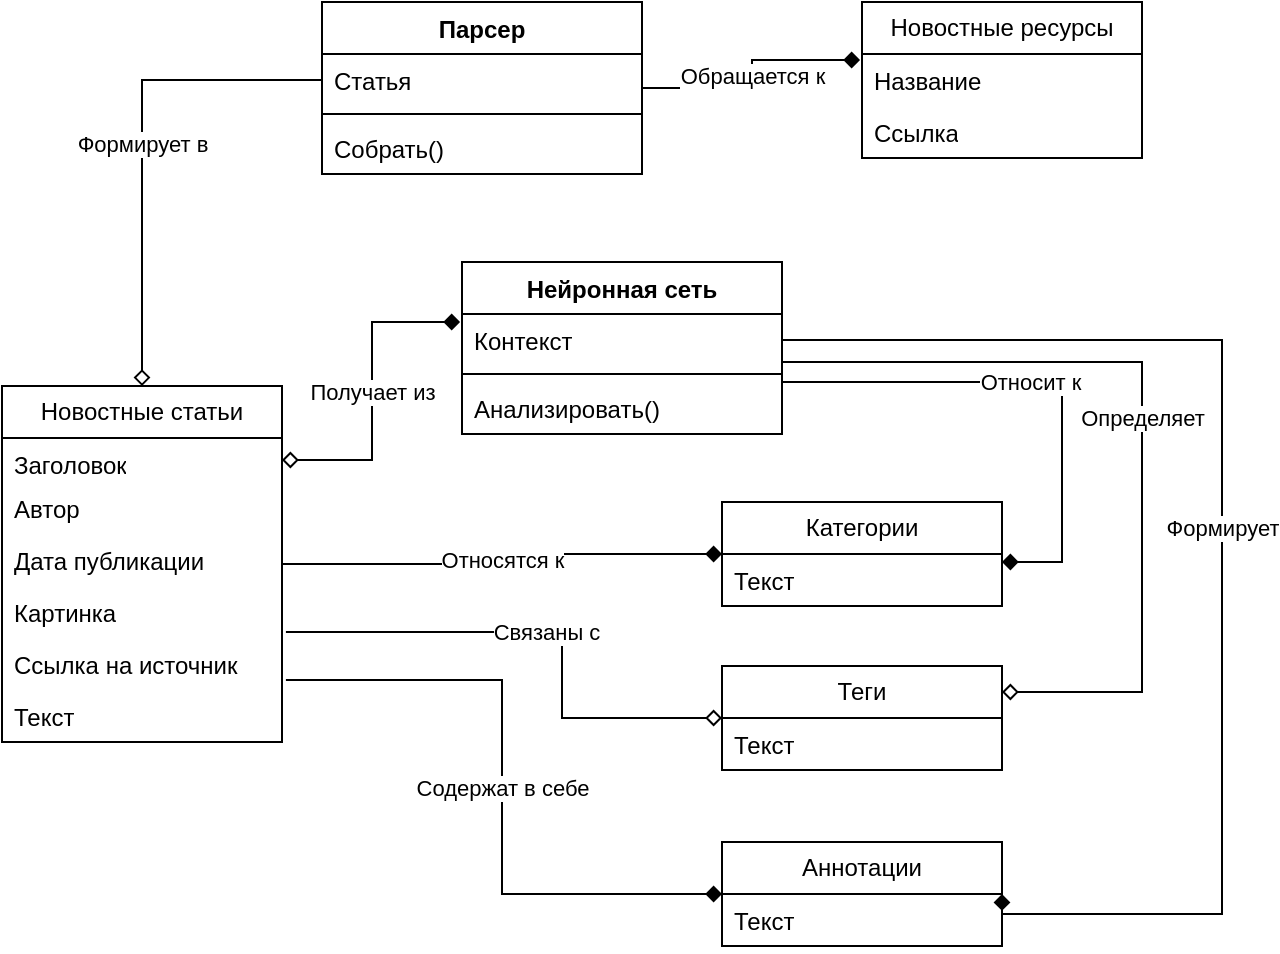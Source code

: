 <mxfile version="22.1.5" type="device">
  <diagram name="Page-1" id="7YFFsgCQQFRoEPlq_2eK">
    <mxGraphModel dx="661" dy="665" grid="1" gridSize="10" guides="1" tooltips="1" connect="1" arrows="1" fold="1" page="1" pageScale="1" pageWidth="850" pageHeight="1100" math="0" shadow="0">
      <root>
        <mxCell id="0" />
        <mxCell id="1" parent="0" />
        <mxCell id="WTnp99DrQJHhH8xW_Rlx-39" value="Относятся к" style="edgeStyle=orthogonalEdgeStyle;rounded=0;orthogonalLoop=1;jettySize=auto;html=1;entryX=0;entryY=0.5;entryDx=0;entryDy=0;endArrow=diamond;endFill=1;" edge="1" parent="1" source="S5cSpoFu1Uy1OTFDy-dR-5" target="S5cSpoFu1Uy1OTFDy-dR-11">
          <mxGeometry relative="1" as="geometry" />
        </mxCell>
        <mxCell id="WTnp99DrQJHhH8xW_Rlx-40" value="Связаны с" style="edgeStyle=orthogonalEdgeStyle;rounded=0;orthogonalLoop=1;jettySize=auto;html=1;entryX=0;entryY=0.5;entryDx=0;entryDy=0;exitX=1.014;exitY=0.885;exitDx=0;exitDy=0;exitPerimeter=0;endArrow=diamond;endFill=0;" edge="1" parent="1" source="S5cSpoFu1Uy1OTFDy-dR-10" target="WTnp99DrQJHhH8xW_Rlx-30">
          <mxGeometry relative="1" as="geometry">
            <Array as="points">
              <mxPoint x="310" y="375" />
              <mxPoint x="310" y="418" />
            </Array>
          </mxGeometry>
        </mxCell>
        <mxCell id="WTnp99DrQJHhH8xW_Rlx-41" value="Содержат в себе" style="edgeStyle=orthogonalEdgeStyle;rounded=0;orthogonalLoop=1;jettySize=auto;html=1;entryX=0;entryY=0.5;entryDx=0;entryDy=0;exitX=1.014;exitY=0.808;exitDx=0;exitDy=0;exitPerimeter=0;endArrow=diamond;endFill=1;" edge="1" parent="1" source="S5cSpoFu1Uy1OTFDy-dR-9" target="WTnp99DrQJHhH8xW_Rlx-7">
          <mxGeometry relative="1" as="geometry" />
        </mxCell>
        <mxCell id="S5cSpoFu1Uy1OTFDy-dR-5" value="Новостные статьи" style="swimlane;fontStyle=0;childLayout=stackLayout;horizontal=1;startSize=26;fillColor=none;horizontalStack=0;resizeParent=1;resizeParentMax=0;resizeLast=0;collapsible=1;marginBottom=0;whiteSpace=wrap;html=1;" parent="1" vertex="1">
          <mxGeometry x="30" y="252" width="140" height="178" as="geometry" />
        </mxCell>
        <mxCell id="S5cSpoFu1Uy1OTFDy-dR-6" value="&lt;div&gt;Заголовок&lt;/div&gt;" style="text;strokeColor=none;fillColor=none;align=left;verticalAlign=top;spacingLeft=4;spacingRight=4;overflow=hidden;rotatable=0;points=[[0,0.5],[1,0.5]];portConstraint=eastwest;whiteSpace=wrap;html=1;" parent="S5cSpoFu1Uy1OTFDy-dR-5" vertex="1">
          <mxGeometry y="26" width="140" height="22" as="geometry" />
        </mxCell>
        <mxCell id="S5cSpoFu1Uy1OTFDy-dR-7" value="Автор" style="text;strokeColor=none;fillColor=none;align=left;verticalAlign=top;spacingLeft=4;spacingRight=4;overflow=hidden;rotatable=0;points=[[0,0.5],[1,0.5]];portConstraint=eastwest;whiteSpace=wrap;html=1;" parent="S5cSpoFu1Uy1OTFDy-dR-5" vertex="1">
          <mxGeometry y="48" width="140" height="26" as="geometry" />
        </mxCell>
        <mxCell id="S5cSpoFu1Uy1OTFDy-dR-8" value="Дата публикации" style="text;strokeColor=none;fillColor=none;align=left;verticalAlign=top;spacingLeft=4;spacingRight=4;overflow=hidden;rotatable=0;points=[[0,0.5],[1,0.5]];portConstraint=eastwest;whiteSpace=wrap;html=1;" parent="S5cSpoFu1Uy1OTFDy-dR-5" vertex="1">
          <mxGeometry y="74" width="140" height="26" as="geometry" />
        </mxCell>
        <mxCell id="S5cSpoFu1Uy1OTFDy-dR-10" value="Картинка" style="text;strokeColor=none;fillColor=none;align=left;verticalAlign=top;spacingLeft=4;spacingRight=4;overflow=hidden;rotatable=0;points=[[0,0.5],[1,0.5]];portConstraint=eastwest;whiteSpace=wrap;html=1;" parent="S5cSpoFu1Uy1OTFDy-dR-5" vertex="1">
          <mxGeometry y="100" width="140" height="26" as="geometry" />
        </mxCell>
        <mxCell id="S5cSpoFu1Uy1OTFDy-dR-9" value="Ссылка на источник" style="text;strokeColor=none;fillColor=none;align=left;verticalAlign=top;spacingLeft=4;spacingRight=4;overflow=hidden;rotatable=0;points=[[0,0.5],[1,0.5]];portConstraint=eastwest;whiteSpace=wrap;html=1;" parent="S5cSpoFu1Uy1OTFDy-dR-5" vertex="1">
          <mxGeometry y="126" width="140" height="26" as="geometry" />
        </mxCell>
        <mxCell id="WTnp99DrQJHhH8xW_Rlx-6" value="Текст&lt;br&gt;" style="text;strokeColor=none;fillColor=none;align=left;verticalAlign=top;spacingLeft=4;spacingRight=4;overflow=hidden;rotatable=0;points=[[0,0.5],[1,0.5]];portConstraint=eastwest;whiteSpace=wrap;html=1;" vertex="1" parent="S5cSpoFu1Uy1OTFDy-dR-5">
          <mxGeometry y="152" width="140" height="26" as="geometry" />
        </mxCell>
        <mxCell id="S5cSpoFu1Uy1OTFDy-dR-11" value="Категории" style="swimlane;fontStyle=0;childLayout=stackLayout;horizontal=1;startSize=26;fillColor=none;horizontalStack=0;resizeParent=1;resizeParentMax=0;resizeLast=0;collapsible=1;marginBottom=0;whiteSpace=wrap;html=1;" parent="1" vertex="1">
          <mxGeometry x="390" y="310" width="140" height="52" as="geometry" />
        </mxCell>
        <mxCell id="S5cSpoFu1Uy1OTFDy-dR-13" value="Текст" style="text;strokeColor=none;fillColor=none;align=left;verticalAlign=top;spacingLeft=4;spacingRight=4;overflow=hidden;rotatable=0;points=[[0,0.5],[1,0.5]];portConstraint=eastwest;whiteSpace=wrap;html=1;" parent="S5cSpoFu1Uy1OTFDy-dR-11" vertex="1">
          <mxGeometry y="26" width="140" height="26" as="geometry" />
        </mxCell>
        <mxCell id="WTnp99DrQJHhH8xW_Rlx-7" value="Аннотации" style="swimlane;fontStyle=0;childLayout=stackLayout;horizontal=1;startSize=26;fillColor=none;horizontalStack=0;resizeParent=1;resizeParentMax=0;resizeLast=0;collapsible=1;marginBottom=0;whiteSpace=wrap;html=1;" vertex="1" parent="1">
          <mxGeometry x="390" y="480" width="140" height="52" as="geometry" />
        </mxCell>
        <mxCell id="WTnp99DrQJHhH8xW_Rlx-8" value="Текст" style="text;strokeColor=none;fillColor=none;align=left;verticalAlign=top;spacingLeft=4;spacingRight=4;overflow=hidden;rotatable=0;points=[[0,0.5],[1,0.5]];portConstraint=eastwest;whiteSpace=wrap;html=1;" vertex="1" parent="WTnp99DrQJHhH8xW_Rlx-7">
          <mxGeometry y="26" width="140" height="26" as="geometry" />
        </mxCell>
        <mxCell id="WTnp99DrQJHhH8xW_Rlx-16" value="Парсер" style="swimlane;fontStyle=1;align=center;verticalAlign=top;childLayout=stackLayout;horizontal=1;startSize=26;horizontalStack=0;resizeParent=1;resizeParentMax=0;resizeLast=0;collapsible=1;marginBottom=0;whiteSpace=wrap;html=1;" vertex="1" parent="1">
          <mxGeometry x="190" y="60" width="160" height="86" as="geometry" />
        </mxCell>
        <mxCell id="WTnp99DrQJHhH8xW_Rlx-17" value="Статья" style="text;strokeColor=none;fillColor=none;align=left;verticalAlign=top;spacingLeft=4;spacingRight=4;overflow=hidden;rotatable=0;points=[[0,0.5],[1,0.5]];portConstraint=eastwest;whiteSpace=wrap;html=1;" vertex="1" parent="WTnp99DrQJHhH8xW_Rlx-16">
          <mxGeometry y="26" width="160" height="26" as="geometry" />
        </mxCell>
        <mxCell id="WTnp99DrQJHhH8xW_Rlx-18" value="" style="line;strokeWidth=1;fillColor=none;align=left;verticalAlign=middle;spacingTop=-1;spacingLeft=3;spacingRight=3;rotatable=0;labelPosition=right;points=[];portConstraint=eastwest;strokeColor=inherit;" vertex="1" parent="WTnp99DrQJHhH8xW_Rlx-16">
          <mxGeometry y="52" width="160" height="8" as="geometry" />
        </mxCell>
        <mxCell id="WTnp99DrQJHhH8xW_Rlx-19" value="Собрать()" style="text;strokeColor=none;fillColor=none;align=left;verticalAlign=top;spacingLeft=4;spacingRight=4;overflow=hidden;rotatable=0;points=[[0,0.5],[1,0.5]];portConstraint=eastwest;whiteSpace=wrap;html=1;" vertex="1" parent="WTnp99DrQJHhH8xW_Rlx-16">
          <mxGeometry y="60" width="160" height="26" as="geometry" />
        </mxCell>
        <mxCell id="WTnp99DrQJHhH8xW_Rlx-26" value="Новостные ресурсы" style="swimlane;fontStyle=0;childLayout=stackLayout;horizontal=1;startSize=26;fillColor=none;horizontalStack=0;resizeParent=1;resizeParentMax=0;resizeLast=0;collapsible=1;marginBottom=0;whiteSpace=wrap;html=1;" vertex="1" parent="1">
          <mxGeometry x="460" y="60" width="140" height="78" as="geometry" />
        </mxCell>
        <mxCell id="WTnp99DrQJHhH8xW_Rlx-28" value="Название" style="text;strokeColor=none;fillColor=none;align=left;verticalAlign=top;spacingLeft=4;spacingRight=4;overflow=hidden;rotatable=0;points=[[0,0.5],[1,0.5]];portConstraint=eastwest;whiteSpace=wrap;html=1;" vertex="1" parent="WTnp99DrQJHhH8xW_Rlx-26">
          <mxGeometry y="26" width="140" height="26" as="geometry" />
        </mxCell>
        <mxCell id="WTnp99DrQJHhH8xW_Rlx-27" value="Ссылка" style="text;strokeColor=none;fillColor=none;align=left;verticalAlign=top;spacingLeft=4;spacingRight=4;overflow=hidden;rotatable=0;points=[[0,0.5],[1,0.5]];portConstraint=eastwest;whiteSpace=wrap;html=1;" vertex="1" parent="WTnp99DrQJHhH8xW_Rlx-26">
          <mxGeometry y="52" width="140" height="26" as="geometry" />
        </mxCell>
        <mxCell id="WTnp99DrQJHhH8xW_Rlx-30" value="Теги" style="swimlane;fontStyle=0;childLayout=stackLayout;horizontal=1;startSize=26;fillColor=none;horizontalStack=0;resizeParent=1;resizeParentMax=0;resizeLast=0;collapsible=1;marginBottom=0;whiteSpace=wrap;html=1;" vertex="1" parent="1">
          <mxGeometry x="390" y="392" width="140" height="52" as="geometry" />
        </mxCell>
        <mxCell id="WTnp99DrQJHhH8xW_Rlx-31" value="Текст" style="text;strokeColor=none;fillColor=none;align=left;verticalAlign=top;spacingLeft=4;spacingRight=4;overflow=hidden;rotatable=0;points=[[0,0.5],[1,0.5]];portConstraint=eastwest;whiteSpace=wrap;html=1;" vertex="1" parent="WTnp99DrQJHhH8xW_Rlx-30">
          <mxGeometry y="26" width="140" height="26" as="geometry" />
        </mxCell>
        <mxCell id="WTnp99DrQJHhH8xW_Rlx-37" value="Обращается к" style="edgeStyle=orthogonalEdgeStyle;rounded=0;orthogonalLoop=1;jettySize=auto;html=1;entryX=-0.007;entryY=0.115;entryDx=0;entryDy=0;entryPerimeter=0;endArrow=diamond;endFill=1;" edge="1" parent="1" source="WTnp99DrQJHhH8xW_Rlx-16" target="WTnp99DrQJHhH8xW_Rlx-28">
          <mxGeometry relative="1" as="geometry" />
        </mxCell>
        <mxCell id="WTnp99DrQJHhH8xW_Rlx-38" value="Формирует в" style="edgeStyle=orthogonalEdgeStyle;rounded=0;orthogonalLoop=1;jettySize=auto;html=1;entryX=0.5;entryY=0;entryDx=0;entryDy=0;endArrow=diamond;endFill=0;" edge="1" parent="1" source="WTnp99DrQJHhH8xW_Rlx-17" target="S5cSpoFu1Uy1OTFDy-dR-5">
          <mxGeometry relative="1" as="geometry" />
        </mxCell>
        <mxCell id="WTnp99DrQJHhH8xW_Rlx-54" value="Нейронная сеть" style="swimlane;fontStyle=1;align=center;verticalAlign=top;childLayout=stackLayout;horizontal=1;startSize=26;horizontalStack=0;resizeParent=1;resizeParentMax=0;resizeLast=0;collapsible=1;marginBottom=0;whiteSpace=wrap;html=1;" vertex="1" parent="1">
          <mxGeometry x="260" y="190" width="160" height="86" as="geometry" />
        </mxCell>
        <mxCell id="WTnp99DrQJHhH8xW_Rlx-55" value="Контекст" style="text;strokeColor=none;fillColor=none;align=left;verticalAlign=top;spacingLeft=4;spacingRight=4;overflow=hidden;rotatable=0;points=[[0,0.5],[1,0.5]];portConstraint=eastwest;whiteSpace=wrap;html=1;" vertex="1" parent="WTnp99DrQJHhH8xW_Rlx-54">
          <mxGeometry y="26" width="160" height="26" as="geometry" />
        </mxCell>
        <mxCell id="WTnp99DrQJHhH8xW_Rlx-56" value="" style="line;strokeWidth=1;fillColor=none;align=left;verticalAlign=middle;spacingTop=-1;spacingLeft=3;spacingRight=3;rotatable=0;labelPosition=right;points=[];portConstraint=eastwest;strokeColor=inherit;" vertex="1" parent="WTnp99DrQJHhH8xW_Rlx-54">
          <mxGeometry y="52" width="160" height="8" as="geometry" />
        </mxCell>
        <mxCell id="WTnp99DrQJHhH8xW_Rlx-57" value="Анализировать()" style="text;strokeColor=none;fillColor=none;align=left;verticalAlign=top;spacingLeft=4;spacingRight=4;overflow=hidden;rotatable=0;points=[[0,0.5],[1,0.5]];portConstraint=eastwest;whiteSpace=wrap;html=1;" vertex="1" parent="WTnp99DrQJHhH8xW_Rlx-54">
          <mxGeometry y="60" width="160" height="26" as="geometry" />
        </mxCell>
        <mxCell id="WTnp99DrQJHhH8xW_Rlx-58" value="Получает из" style="edgeStyle=orthogonalEdgeStyle;rounded=0;orthogonalLoop=1;jettySize=auto;html=1;entryX=-0.006;entryY=0.154;entryDx=0;entryDy=0;entryPerimeter=0;startArrow=diamond;startFill=0;endArrow=diamond;endFill=1;" edge="1" parent="1" source="S5cSpoFu1Uy1OTFDy-dR-6" target="WTnp99DrQJHhH8xW_Rlx-55">
          <mxGeometry relative="1" as="geometry" />
        </mxCell>
        <mxCell id="WTnp99DrQJHhH8xW_Rlx-59" value="Относит к" style="edgeStyle=orthogonalEdgeStyle;rounded=0;orthogonalLoop=1;jettySize=auto;html=1;entryX=1;entryY=0.154;entryDx=0;entryDy=0;entryPerimeter=0;exitX=1;exitY=0.5;exitDx=0;exitDy=0;endArrow=diamond;endFill=1;" edge="1" parent="1" source="WTnp99DrQJHhH8xW_Rlx-57" target="S5cSpoFu1Uy1OTFDy-dR-13">
          <mxGeometry relative="1" as="geometry">
            <Array as="points">
              <mxPoint x="420" y="250" />
              <mxPoint x="560" y="250" />
              <mxPoint x="560" y="340" />
            </Array>
          </mxGeometry>
        </mxCell>
        <mxCell id="WTnp99DrQJHhH8xW_Rlx-60" value="Определяет" style="edgeStyle=orthogonalEdgeStyle;rounded=0;orthogonalLoop=1;jettySize=auto;html=1;entryX=1;entryY=0.25;entryDx=0;entryDy=0;endArrow=diamond;endFill=0;" edge="1" parent="1" source="WTnp99DrQJHhH8xW_Rlx-55" target="WTnp99DrQJHhH8xW_Rlx-30">
          <mxGeometry relative="1" as="geometry">
            <Array as="points">
              <mxPoint x="600" y="240" />
              <mxPoint x="600" y="405" />
            </Array>
          </mxGeometry>
        </mxCell>
        <mxCell id="WTnp99DrQJHhH8xW_Rlx-61" value="Формирует" style="edgeStyle=orthogonalEdgeStyle;rounded=0;orthogonalLoop=1;jettySize=auto;html=1;entryX=1;entryY=0.5;entryDx=0;entryDy=0;endArrow=diamond;endFill=1;" edge="1" parent="1" source="WTnp99DrQJHhH8xW_Rlx-55" target="WTnp99DrQJHhH8xW_Rlx-7">
          <mxGeometry relative="1" as="geometry">
            <Array as="points">
              <mxPoint x="640" y="229" />
              <mxPoint x="640" y="516" />
            </Array>
          </mxGeometry>
        </mxCell>
      </root>
    </mxGraphModel>
  </diagram>
</mxfile>
